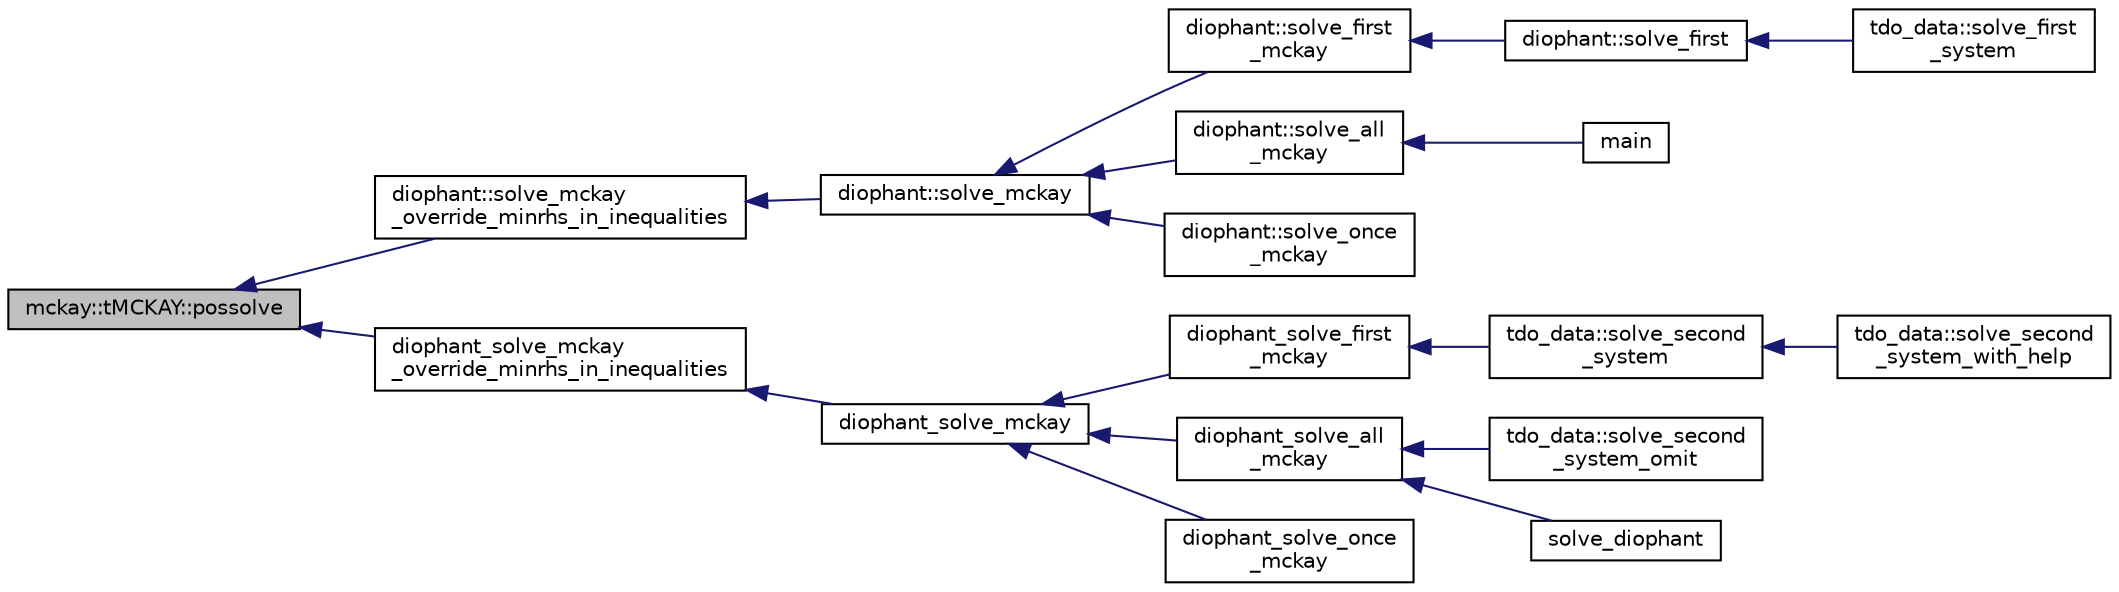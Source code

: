 digraph "mckay::tMCKAY::possolve"
{
  edge [fontname="Helvetica",fontsize="10",labelfontname="Helvetica",labelfontsize="10"];
  node [fontname="Helvetica",fontsize="10",shape=record];
  rankdir="LR";
  Node28 [label="mckay::tMCKAY::possolve",height=0.2,width=0.4,color="black", fillcolor="grey75", style="filled", fontcolor="black"];
  Node28 -> Node29 [dir="back",color="midnightblue",fontsize="10",style="solid",fontname="Helvetica"];
  Node29 [label="diophant::solve_mckay\l_override_minrhs_in_inequalities",height=0.2,width=0.4,color="black", fillcolor="white", style="filled",URL="$d7/d9c/classdiophant.html#accde63853266e33e7835eee46eb00bb6"];
  Node29 -> Node30 [dir="back",color="midnightblue",fontsize="10",style="solid",fontname="Helvetica"];
  Node30 [label="diophant::solve_mckay",height=0.2,width=0.4,color="black", fillcolor="white", style="filled",URL="$d7/d9c/classdiophant.html#ac774ce59f7b84f44c6bddfe54407143b"];
  Node30 -> Node31 [dir="back",color="midnightblue",fontsize="10",style="solid",fontname="Helvetica"];
  Node31 [label="diophant::solve_first\l_mckay",height=0.2,width=0.4,color="black", fillcolor="white", style="filled",URL="$d7/d9c/classdiophant.html#ab4160d5e696a1f7b4180b06c2f0f9329"];
  Node31 -> Node32 [dir="back",color="midnightblue",fontsize="10",style="solid",fontname="Helvetica"];
  Node32 [label="diophant::solve_first",height=0.2,width=0.4,color="black", fillcolor="white", style="filled",URL="$d7/d9c/classdiophant.html#accea09665d6f34e067c8f73452ca4ec0"];
  Node32 -> Node33 [dir="back",color="midnightblue",fontsize="10",style="solid",fontname="Helvetica"];
  Node33 [label="tdo_data::solve_first\l_system",height=0.2,width=0.4,color="black", fillcolor="white", style="filled",URL="$dc/d0d/classtdo__data.html#aa62a57bd301396164352018141e4966e"];
  Node30 -> Node34 [dir="back",color="midnightblue",fontsize="10",style="solid",fontname="Helvetica"];
  Node34 [label="diophant::solve_all\l_mckay",height=0.2,width=0.4,color="black", fillcolor="white", style="filled",URL="$d7/d9c/classdiophant.html#a37f518a1d004c65dc9adc0878dc6590b"];
  Node34 -> Node35 [dir="back",color="midnightblue",fontsize="10",style="solid",fontname="Helvetica"];
  Node35 [label="main",height=0.2,width=0.4,color="black", fillcolor="white", style="filled",URL="$dc/dbc/solve__diophant_8_c.html#a3c04138a5bfe5d72780bb7e82a18e627"];
  Node30 -> Node36 [dir="back",color="midnightblue",fontsize="10",style="solid",fontname="Helvetica"];
  Node36 [label="diophant::solve_once\l_mckay",height=0.2,width=0.4,color="black", fillcolor="white", style="filled",URL="$d7/d9c/classdiophant.html#a8d8ba624243d2d47ecd5f6834a259c48"];
  Node28 -> Node37 [dir="back",color="midnightblue",fontsize="10",style="solid",fontname="Helvetica"];
  Node37 [label="diophant_solve_mckay\l_override_minrhs_in_inequalities",height=0.2,width=0.4,color="black", fillcolor="white", style="filled",URL="$da/dd4/solvers_8h.html#ade26681e912db350f0d405ccdb340519"];
  Node37 -> Node38 [dir="back",color="midnightblue",fontsize="10",style="solid",fontname="Helvetica"];
  Node38 [label="diophant_solve_mckay",height=0.2,width=0.4,color="black", fillcolor="white", style="filled",URL="$da/dd4/solvers_8h.html#a13197239f146dbec9e369244a28e6fb5"];
  Node38 -> Node39 [dir="back",color="midnightblue",fontsize="10",style="solid",fontname="Helvetica"];
  Node39 [label="diophant_solve_first\l_mckay",height=0.2,width=0.4,color="black", fillcolor="white", style="filled",URL="$da/dd4/solvers_8h.html#ac03e1a3fc0816caf0b6114281b46e142"];
  Node39 -> Node40 [dir="back",color="midnightblue",fontsize="10",style="solid",fontname="Helvetica"];
  Node40 [label="tdo_data::solve_second\l_system",height=0.2,width=0.4,color="black", fillcolor="white", style="filled",URL="$dc/d0d/classtdo__data.html#af722419adafb1c21a5f2a5b9fbadb0e3"];
  Node40 -> Node41 [dir="back",color="midnightblue",fontsize="10",style="solid",fontname="Helvetica"];
  Node41 [label="tdo_data::solve_second\l_system_with_help",height=0.2,width=0.4,color="black", fillcolor="white", style="filled",URL="$dc/d0d/classtdo__data.html#a3586a50dcb7a01843a2aa3a4f5a8c35d"];
  Node38 -> Node42 [dir="back",color="midnightblue",fontsize="10",style="solid",fontname="Helvetica"];
  Node42 [label="diophant_solve_all\l_mckay",height=0.2,width=0.4,color="black", fillcolor="white", style="filled",URL="$da/dd4/solvers_8h.html#ad4e4410d79cb10d555478dbf0036bd45"];
  Node42 -> Node43 [dir="back",color="midnightblue",fontsize="10",style="solid",fontname="Helvetica"];
  Node43 [label="tdo_data::solve_second\l_system_omit",height=0.2,width=0.4,color="black", fillcolor="white", style="filled",URL="$dc/d0d/classtdo__data.html#a4feb5aa7d2fb44863579b0cf45502f44"];
  Node42 -> Node44 [dir="back",color="midnightblue",fontsize="10",style="solid",fontname="Helvetica"];
  Node44 [label="solve_diophant",height=0.2,width=0.4,color="black", fillcolor="white", style="filled",URL="$da/dd4/solvers_8h.html#af08eebddb0a897485d9a29558f6169b0"];
  Node38 -> Node45 [dir="back",color="midnightblue",fontsize="10",style="solid",fontname="Helvetica"];
  Node45 [label="diophant_solve_once\l_mckay",height=0.2,width=0.4,color="black", fillcolor="white", style="filled",URL="$da/dd4/solvers_8h.html#a07850fda568ec16903a61d033baffd9d"];
}
